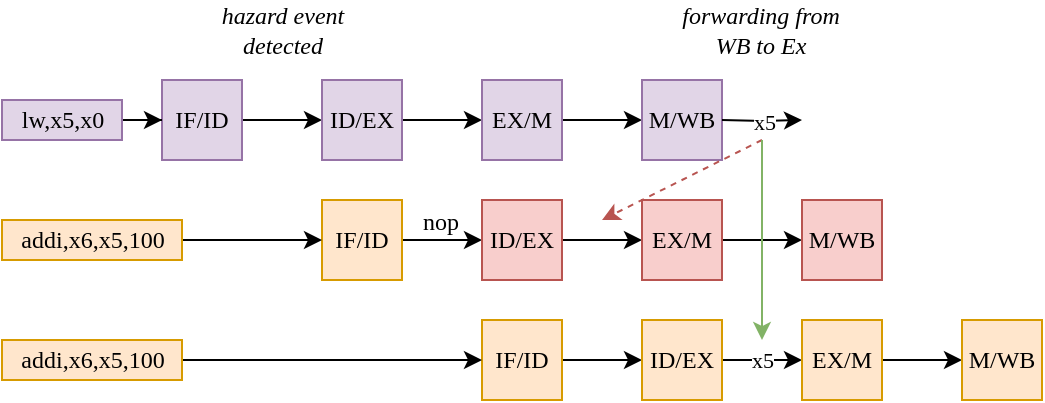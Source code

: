 <mxfile version="16.5.6" type="github">
  <diagram id="r4n7hbuzgE47N_fN7a4d" name="Page-1">
    <mxGraphModel dx="769" dy="381" grid="1" gridSize="10" guides="1" tooltips="1" connect="1" arrows="1" fold="1" page="1" pageScale="1" pageWidth="827" pageHeight="1169" math="0" shadow="0">
      <root>
        <mxCell id="0" />
        <mxCell id="1" parent="0" />
        <mxCell id="zLqNKVSFvfQy7WnELdUc-11" value="" style="edgeStyle=orthogonalEdgeStyle;rounded=0;orthogonalLoop=1;jettySize=auto;html=1;fontFamily=Modern Computer;fontSource=https%3A%2F%2Ffonts.googleapis.com%2Fcss%3Ffamily%3DModern%2BComputer;" edge="1" parent="1" source="zLqNKVSFvfQy7WnELdUc-1" target="zLqNKVSFvfQy7WnELdUc-2">
          <mxGeometry relative="1" as="geometry" />
        </mxCell>
        <mxCell id="zLqNKVSFvfQy7WnELdUc-1" value="&lt;font face=&quot;Modern Computer&quot; data-font-src=&quot;https://fonts.googleapis.com/css?family=Modern+Computer&quot;&gt;IF/ID&lt;/font&gt;" style="whiteSpace=wrap;html=1;fillColor=#e1d5e7;strokeColor=#9673a6;" vertex="1" parent="1">
          <mxGeometry x="160" y="120" width="40" height="40" as="geometry" />
        </mxCell>
        <mxCell id="zLqNKVSFvfQy7WnELdUc-12" style="edgeStyle=orthogonalEdgeStyle;rounded=0;orthogonalLoop=1;jettySize=auto;html=1;entryX=0;entryY=0.5;entryDx=0;entryDy=0;fontFamily=Modern Computer;fontSource=https%3A%2F%2Ffonts.googleapis.com%2Fcss%3Ffamily%3DModern%2BComputer;" edge="1" parent="1" source="zLqNKVSFvfQy7WnELdUc-2" target="zLqNKVSFvfQy7WnELdUc-3">
          <mxGeometry relative="1" as="geometry" />
        </mxCell>
        <mxCell id="zLqNKVSFvfQy7WnELdUc-2" value="&lt;font face=&quot;Modern Computer&quot; data-font-src=&quot;https://fonts.googleapis.com/css?family=Modern+Computer&quot;&gt;ID/EX&lt;/font&gt;" style="whiteSpace=wrap;html=1;fillColor=#e1d5e7;strokeColor=#9673a6;" vertex="1" parent="1">
          <mxGeometry x="240" y="120" width="40" height="40" as="geometry" />
        </mxCell>
        <mxCell id="zLqNKVSFvfQy7WnELdUc-13" style="edgeStyle=orthogonalEdgeStyle;rounded=0;orthogonalLoop=1;jettySize=auto;html=1;entryX=0;entryY=0.5;entryDx=0;entryDy=0;fontFamily=Modern Computer;fontSource=https%3A%2F%2Ffonts.googleapis.com%2Fcss%3Ffamily%3DModern%2BComputer;" edge="1" parent="1" source="zLqNKVSFvfQy7WnELdUc-3" target="zLqNKVSFvfQy7WnELdUc-4">
          <mxGeometry relative="1" as="geometry" />
        </mxCell>
        <mxCell id="zLqNKVSFvfQy7WnELdUc-3" value="&lt;font face=&quot;Modern Computer&quot;&gt;EX/M&lt;/font&gt;" style="whiteSpace=wrap;html=1;fillColor=#e1d5e7;strokeColor=#9673a6;" vertex="1" parent="1">
          <mxGeometry x="320" y="120" width="40" height="40" as="geometry" />
        </mxCell>
        <mxCell id="zLqNKVSFvfQy7WnELdUc-4" value="&lt;font face=&quot;Modern Computer&quot;&gt;M/WB&lt;/font&gt;" style="whiteSpace=wrap;html=1;fillColor=#e1d5e7;strokeColor=#9673a6;" vertex="1" parent="1">
          <mxGeometry x="400" y="120" width="40" height="40" as="geometry" />
        </mxCell>
        <mxCell id="zLqNKVSFvfQy7WnELdUc-40" style="edgeStyle=orthogonalEdgeStyle;rounded=0;orthogonalLoop=1;jettySize=auto;html=1;entryX=0;entryY=0.5;entryDx=0;entryDy=0;fontFamily=Modern Computer;fontSource=https%3A%2F%2Ffonts.googleapis.com%2Fcss%3Ffamily%3DModern%2BComputer;" edge="1" parent="1" source="zLqNKVSFvfQy7WnELdUc-5" target="zLqNKVSFvfQy7WnELdUc-1">
          <mxGeometry relative="1" as="geometry" />
        </mxCell>
        <mxCell id="zLqNKVSFvfQy7WnELdUc-5" value="lw,x5,x0" style="text;html=1;align=center;verticalAlign=middle;resizable=0;points=[];autosize=1;strokeColor=#9673a6;fillColor=#e1d5e7;fontFamily=Modern Computer;" vertex="1" parent="1">
          <mxGeometry x="80" y="130" width="60" height="20" as="geometry" />
        </mxCell>
        <mxCell id="zLqNKVSFvfQy7WnELdUc-14" style="edgeStyle=orthogonalEdgeStyle;rounded=0;orthogonalLoop=1;jettySize=auto;html=1;fontFamily=Modern Computer;fontSource=https%3A%2F%2Ffonts.googleapis.com%2Fcss%3Ffamily%3DModern%2BComputer;" edge="1" parent="1" source="zLqNKVSFvfQy7WnELdUc-6" target="zLqNKVSFvfQy7WnELdUc-7">
          <mxGeometry relative="1" as="geometry" />
        </mxCell>
        <mxCell id="zLqNKVSFvfQy7WnELdUc-6" value="&lt;font face=&quot;Modern Computer&quot; data-font-src=&quot;https://fonts.googleapis.com/css?family=Modern+Computer&quot;&gt;IF/ID&lt;/font&gt;" style="whiteSpace=wrap;html=1;fillColor=#ffe6cc;strokeColor=#d79b00;" vertex="1" parent="1">
          <mxGeometry x="240" y="180" width="40" height="40" as="geometry" />
        </mxCell>
        <mxCell id="zLqNKVSFvfQy7WnELdUc-42" style="edgeStyle=orthogonalEdgeStyle;rounded=0;orthogonalLoop=1;jettySize=auto;html=1;entryX=0;entryY=0.5;entryDx=0;entryDy=0;fontFamily=Modern Computer;fontSource=https%3A%2F%2Ffonts.googleapis.com%2Fcss%3Ffamily%3DModern%2BComputer;" edge="1" parent="1" source="zLqNKVSFvfQy7WnELdUc-7" target="zLqNKVSFvfQy7WnELdUc-8">
          <mxGeometry relative="1" as="geometry" />
        </mxCell>
        <mxCell id="zLqNKVSFvfQy7WnELdUc-7" value="&lt;font face=&quot;Modern Computer&quot; data-font-src=&quot;https://fonts.googleapis.com/css?family=Modern+Computer&quot;&gt;ID/EX&lt;/font&gt;" style="whiteSpace=wrap;html=1;fillColor=#f8cecc;strokeColor=#b85450;" vertex="1" parent="1">
          <mxGeometry x="320" y="180" width="40" height="40" as="geometry" />
        </mxCell>
        <mxCell id="zLqNKVSFvfQy7WnELdUc-16" style="edgeStyle=orthogonalEdgeStyle;rounded=0;orthogonalLoop=1;jettySize=auto;html=1;fontFamily=Modern Computer;fontSource=https%3A%2F%2Ffonts.googleapis.com%2Fcss%3Ffamily%3DModern%2BComputer;" edge="1" parent="1" source="zLqNKVSFvfQy7WnELdUc-8" target="zLqNKVSFvfQy7WnELdUc-9">
          <mxGeometry relative="1" as="geometry" />
        </mxCell>
        <mxCell id="zLqNKVSFvfQy7WnELdUc-8" value="&lt;font face=&quot;Modern Computer&quot;&gt;EX/M&lt;/font&gt;" style="whiteSpace=wrap;html=1;fillColor=#f8cecc;strokeColor=#b85450;" vertex="1" parent="1">
          <mxGeometry x="400" y="180" width="40" height="40" as="geometry" />
        </mxCell>
        <mxCell id="zLqNKVSFvfQy7WnELdUc-9" value="&lt;font face=&quot;Modern Computer&quot;&gt;M/WB&lt;/font&gt;" style="whiteSpace=wrap;html=1;fillColor=#f8cecc;strokeColor=#b85450;" vertex="1" parent="1">
          <mxGeometry x="480" y="180" width="40" height="40" as="geometry" />
        </mxCell>
        <mxCell id="zLqNKVSFvfQy7WnELdUc-38" style="edgeStyle=orthogonalEdgeStyle;rounded=0;orthogonalLoop=1;jettySize=auto;html=1;fontFamily=Modern Computer;fontSource=https%3A%2F%2Ffonts.googleapis.com%2Fcss%3Ffamily%3DModern%2BComputer;entryX=0;entryY=0.5;entryDx=0;entryDy=0;" edge="1" parent="1" source="zLqNKVSFvfQy7WnELdUc-10" target="zLqNKVSFvfQy7WnELdUc-6">
          <mxGeometry relative="1" as="geometry">
            <mxPoint x="210" y="200" as="targetPoint" />
          </mxGeometry>
        </mxCell>
        <mxCell id="zLqNKVSFvfQy7WnELdUc-10" value="addi,x6,x5,100" style="text;html=1;align=center;verticalAlign=middle;resizable=0;points=[];autosize=1;strokeColor=#d79b00;fillColor=#ffe6cc;fontFamily=Modern Computer;" vertex="1" parent="1">
          <mxGeometry x="80" y="190" width="90" height="20" as="geometry" />
        </mxCell>
        <mxCell id="zLqNKVSFvfQy7WnELdUc-19" value="x5" style="edgeStyle=orthogonalEdgeStyle;rounded=0;orthogonalLoop=1;jettySize=auto;html=1;fontFamily=Modern Computer;fontSource=https%3A%2F%2Ffonts.googleapis.com%2Fcss%3Ffamily%3DModern%2BComputer;" edge="1" parent="1">
          <mxGeometry relative="1" as="geometry">
            <mxPoint x="480" y="140" as="targetPoint" />
            <mxPoint x="440" y="140" as="sourcePoint" />
          </mxGeometry>
        </mxCell>
        <mxCell id="zLqNKVSFvfQy7WnELdUc-23" value="" style="endArrow=classic;html=1;rounded=0;fontFamily=Modern Computer;fontSource=https%3A%2F%2Ffonts.googleapis.com%2Fcss%3Ffamily%3DModern%2BComputer;fillColor=#f8cecc;strokeColor=#b85450;dashed=1;" edge="1" parent="1">
          <mxGeometry width="50" height="50" relative="1" as="geometry">
            <mxPoint x="460" y="150" as="sourcePoint" />
            <mxPoint x="380" y="190" as="targetPoint" />
          </mxGeometry>
        </mxCell>
        <mxCell id="zLqNKVSFvfQy7WnELdUc-28" style="edgeStyle=orthogonalEdgeStyle;rounded=0;orthogonalLoop=1;jettySize=auto;html=1;fontFamily=Modern Computer;fontSource=https%3A%2F%2Ffonts.googleapis.com%2Fcss%3Ffamily%3DModern%2BComputer;" edge="1" parent="1" source="zLqNKVSFvfQy7WnELdUc-29" target="zLqNKVSFvfQy7WnELdUc-31">
          <mxGeometry relative="1" as="geometry" />
        </mxCell>
        <mxCell id="zLqNKVSFvfQy7WnELdUc-29" value="&lt;font face=&quot;Modern Computer&quot; data-font-src=&quot;https://fonts.googleapis.com/css?family=Modern+Computer&quot;&gt;IF/ID&lt;/font&gt;" style="whiteSpace=wrap;html=1;fillColor=#ffe6cc;strokeColor=#d79b00;" vertex="1" parent="1">
          <mxGeometry x="320" y="240" width="40" height="40" as="geometry" />
        </mxCell>
        <mxCell id="zLqNKVSFvfQy7WnELdUc-30" value="x5" style="edgeStyle=orthogonalEdgeStyle;rounded=0;orthogonalLoop=1;jettySize=auto;html=1;fontFamily=Modern Computer;fontSource=https%3A%2F%2Ffonts.googleapis.com%2Fcss%3Ffamily%3DModern%2BComputer;" edge="1" parent="1" source="zLqNKVSFvfQy7WnELdUc-31" target="zLqNKVSFvfQy7WnELdUc-33">
          <mxGeometry relative="1" as="geometry" />
        </mxCell>
        <mxCell id="zLqNKVSFvfQy7WnELdUc-31" value="&lt;font face=&quot;Modern Computer&quot; data-font-src=&quot;https://fonts.googleapis.com/css?family=Modern+Computer&quot;&gt;ID/EX&lt;/font&gt;" style="whiteSpace=wrap;html=1;fillColor=#ffe6cc;strokeColor=#d79b00;" vertex="1" parent="1">
          <mxGeometry x="400" y="240" width="40" height="40" as="geometry" />
        </mxCell>
        <mxCell id="zLqNKVSFvfQy7WnELdUc-32" style="edgeStyle=orthogonalEdgeStyle;rounded=0;orthogonalLoop=1;jettySize=auto;html=1;fontFamily=Modern Computer;fontSource=https%3A%2F%2Ffonts.googleapis.com%2Fcss%3Ffamily%3DModern%2BComputer;" edge="1" parent="1" source="zLqNKVSFvfQy7WnELdUc-33" target="zLqNKVSFvfQy7WnELdUc-34">
          <mxGeometry relative="1" as="geometry" />
        </mxCell>
        <mxCell id="zLqNKVSFvfQy7WnELdUc-33" value="&lt;font face=&quot;Modern Computer&quot;&gt;EX/M&lt;/font&gt;" style="whiteSpace=wrap;html=1;fillColor=#ffe6cc;strokeColor=#d79b00;" vertex="1" parent="1">
          <mxGeometry x="480" y="240" width="40" height="40" as="geometry" />
        </mxCell>
        <mxCell id="zLqNKVSFvfQy7WnELdUc-34" value="&lt;font face=&quot;Modern Computer&quot;&gt;M/WB&lt;/font&gt;" style="whiteSpace=wrap;html=1;fillColor=#ffe6cc;strokeColor=#d79b00;" vertex="1" parent="1">
          <mxGeometry x="560" y="240" width="40" height="40" as="geometry" />
        </mxCell>
        <mxCell id="zLqNKVSFvfQy7WnELdUc-36" value="" style="endArrow=classic;html=1;rounded=0;fontFamily=Modern Computer;fontSource=https%3A%2F%2Ffonts.googleapis.com%2Fcss%3Ffamily%3DModern%2BComputer;fillColor=#d5e8d4;strokeColor=#82b366;" edge="1" parent="1">
          <mxGeometry width="50" height="50" relative="1" as="geometry">
            <mxPoint x="460" y="150" as="sourcePoint" />
            <mxPoint x="460" y="250" as="targetPoint" />
          </mxGeometry>
        </mxCell>
        <mxCell id="zLqNKVSFvfQy7WnELdUc-43" value="nop" style="text;html=1;align=center;verticalAlign=middle;resizable=0;points=[];autosize=1;strokeColor=none;fillColor=none;fontFamily=Modern Computer;" vertex="1" parent="1">
          <mxGeometry x="284" y="181" width="30" height="20" as="geometry" />
        </mxCell>
        <mxCell id="zLqNKVSFvfQy7WnELdUc-46" style="edgeStyle=orthogonalEdgeStyle;rounded=0;orthogonalLoop=1;jettySize=auto;html=1;entryX=0;entryY=0.5;entryDx=0;entryDy=0;fontFamily=Modern Computer;fontSource=https%3A%2F%2Ffonts.googleapis.com%2Fcss%3Ffamily%3DModern%2BComputer;" edge="1" parent="1" source="zLqNKVSFvfQy7WnELdUc-45" target="zLqNKVSFvfQy7WnELdUc-29">
          <mxGeometry relative="1" as="geometry" />
        </mxCell>
        <mxCell id="zLqNKVSFvfQy7WnELdUc-45" value="addi,x6,x5,100" style="text;html=1;align=center;verticalAlign=middle;resizable=0;points=[];autosize=1;strokeColor=#d79b00;fillColor=#ffe6cc;fontFamily=Modern Computer;" vertex="1" parent="1">
          <mxGeometry x="80" y="250" width="90" height="20" as="geometry" />
        </mxCell>
        <mxCell id="zLqNKVSFvfQy7WnELdUc-47" value="&lt;i&gt;hazard event&lt;br&gt;detected&lt;/i&gt;" style="text;html=1;align=center;verticalAlign=middle;resizable=0;points=[];autosize=1;strokeColor=none;fillColor=none;fontFamily=Modern Computer;" vertex="1" parent="1">
          <mxGeometry x="180" y="80" width="80" height="30" as="geometry" />
        </mxCell>
        <mxCell id="zLqNKVSFvfQy7WnELdUc-48" value="&lt;i&gt;forwarding from &lt;br&gt;WB to Ex&lt;/i&gt;" style="text;html=1;align=center;verticalAlign=middle;resizable=0;points=[];autosize=1;strokeColor=none;fillColor=none;fontFamily=Modern Computer;" vertex="1" parent="1">
          <mxGeometry x="414" y="80" width="90" height="30" as="geometry" />
        </mxCell>
      </root>
    </mxGraphModel>
  </diagram>
</mxfile>
